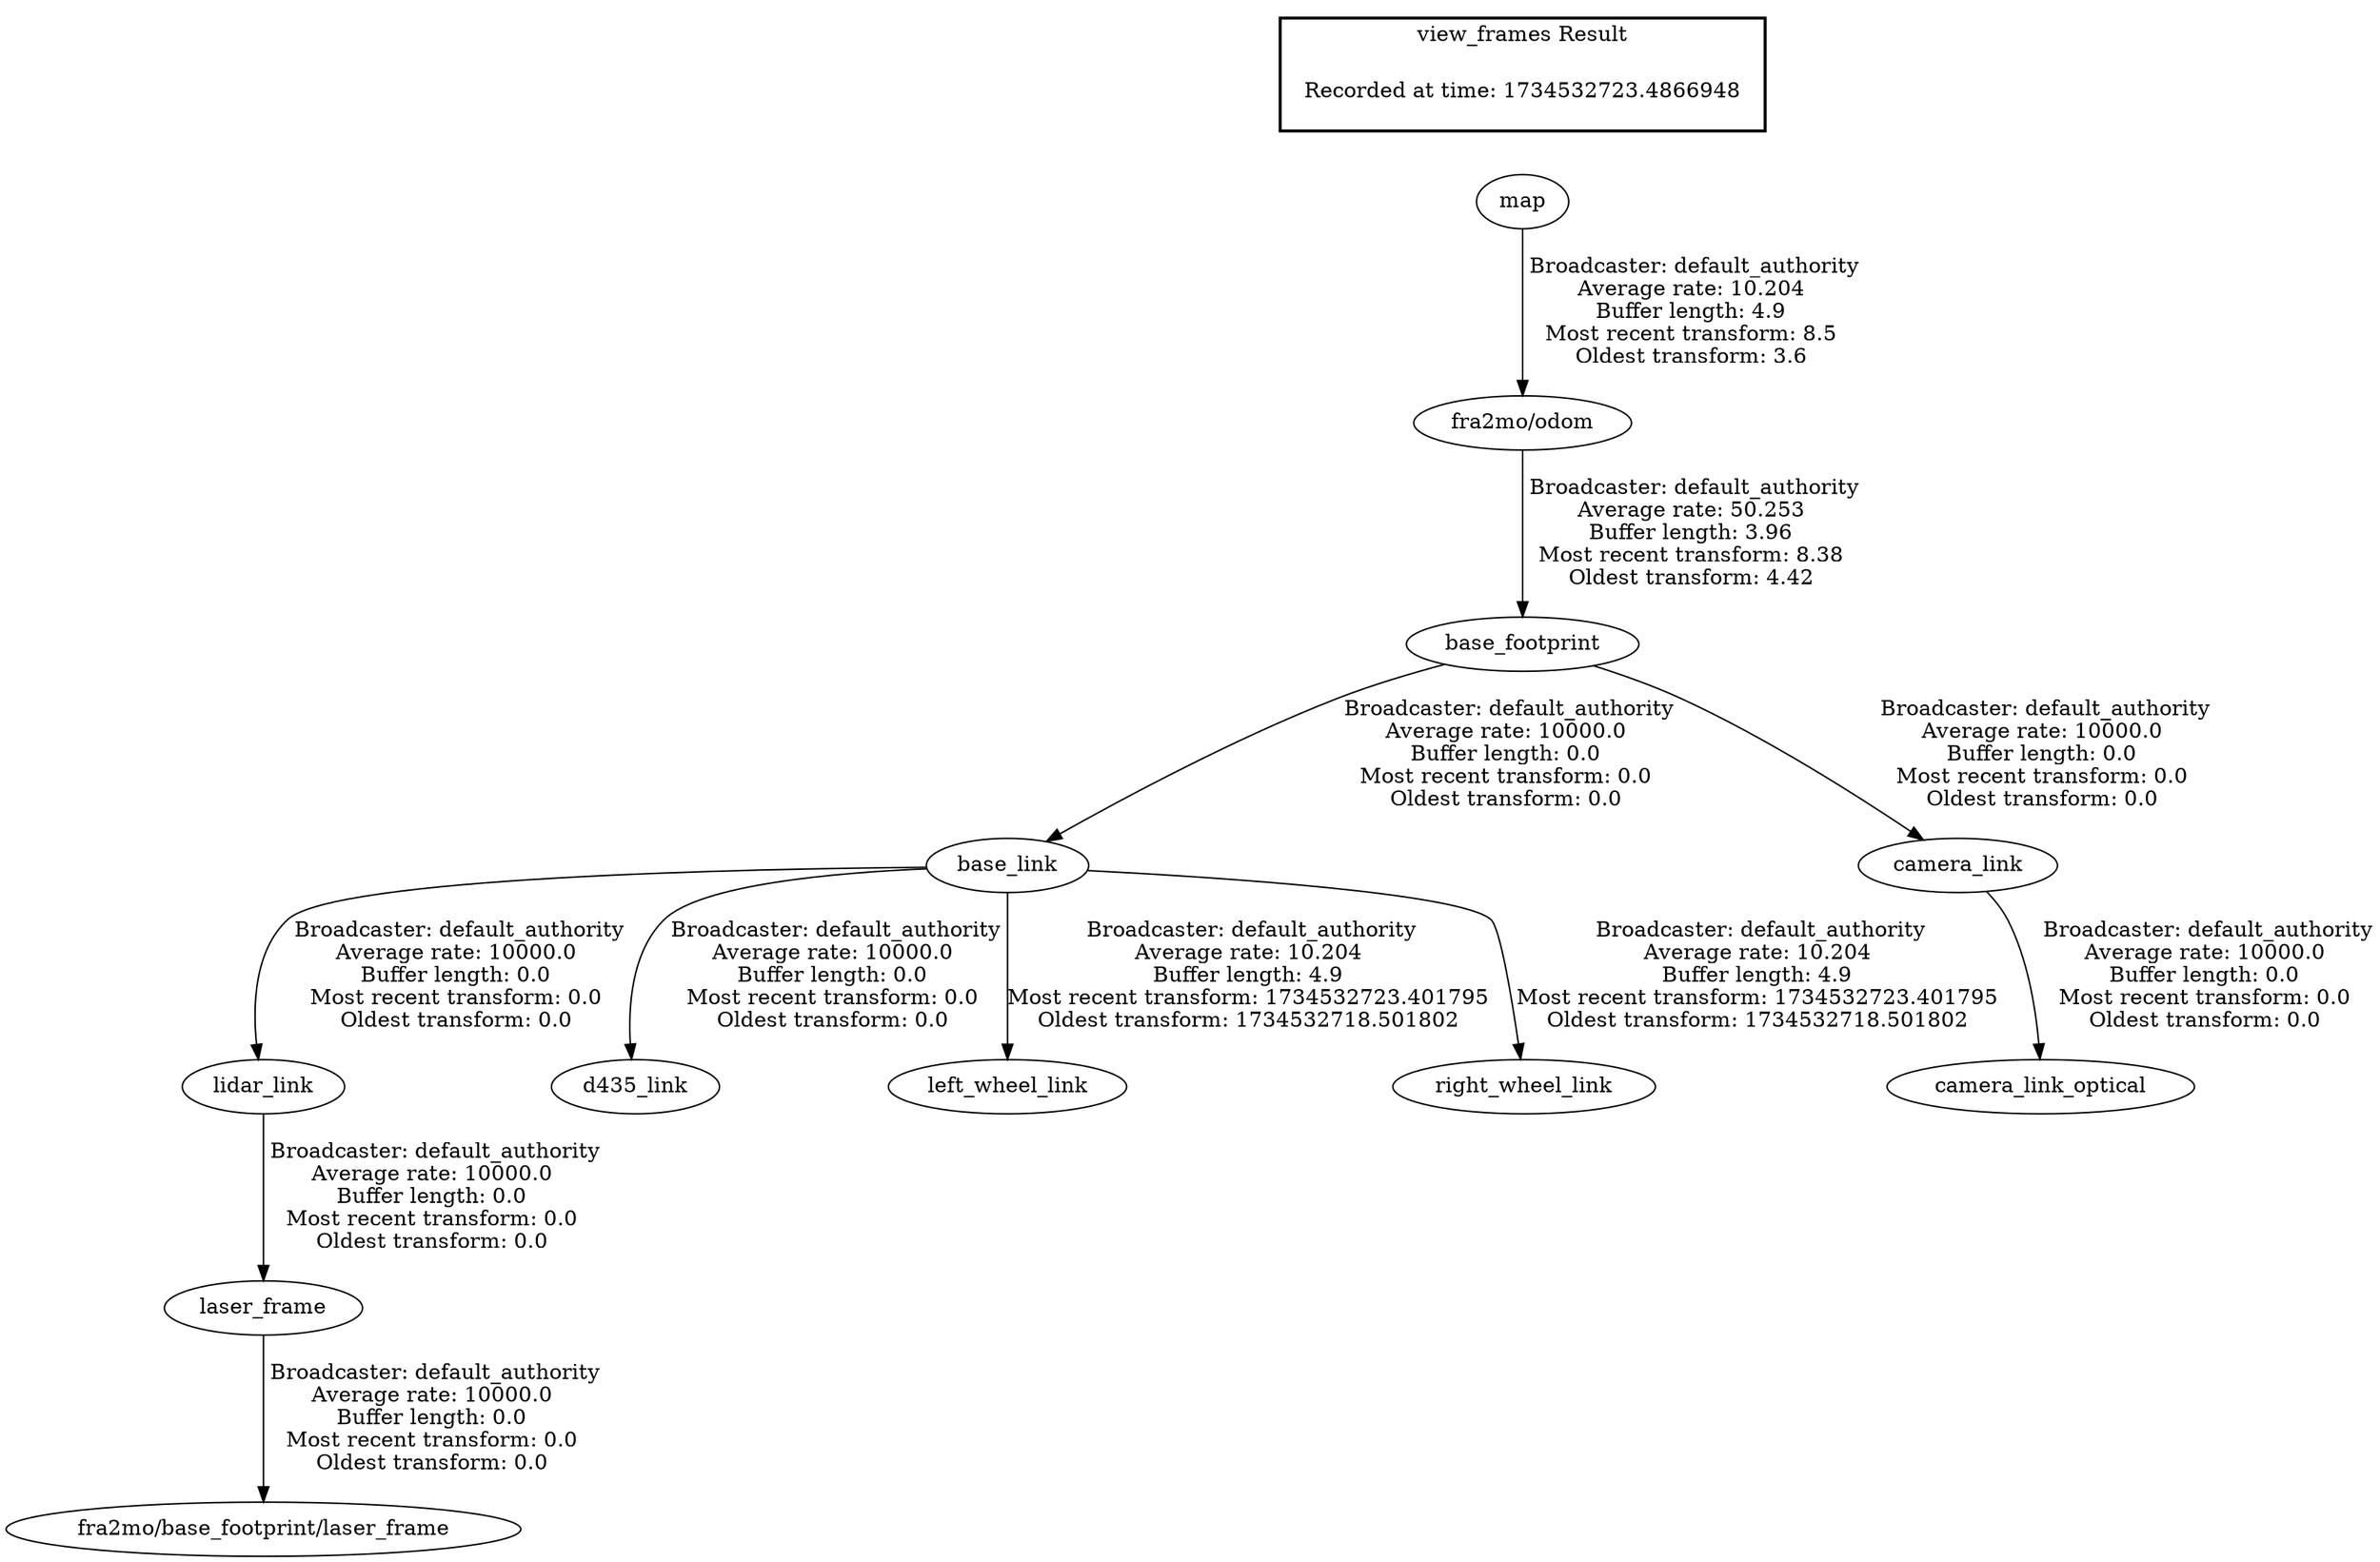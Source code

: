 digraph G {
"map" -> "fra2mo/odom"[label=" Broadcaster: default_authority\nAverage rate: 10.204\nBuffer length: 4.9\nMost recent transform: 8.5\nOldest transform: 3.6\n"];
"laser_frame" -> "fra2mo/base_footprint/laser_frame"[label=" Broadcaster: default_authority\nAverage rate: 10000.0\nBuffer length: 0.0\nMost recent transform: 0.0\nOldest transform: 0.0\n"];
"lidar_link" -> "laser_frame"[label=" Broadcaster: default_authority\nAverage rate: 10000.0\nBuffer length: 0.0\nMost recent transform: 0.0\nOldest transform: 0.0\n"];
"base_footprint" -> "base_link"[label=" Broadcaster: default_authority\nAverage rate: 10000.0\nBuffer length: 0.0\nMost recent transform: 0.0\nOldest transform: 0.0\n"];
"fra2mo/odom" -> "base_footprint"[label=" Broadcaster: default_authority\nAverage rate: 50.253\nBuffer length: 3.96\nMost recent transform: 8.38\nOldest transform: 4.42\n"];
"base_footprint" -> "camera_link"[label=" Broadcaster: default_authority\nAverage rate: 10000.0\nBuffer length: 0.0\nMost recent transform: 0.0\nOldest transform: 0.0\n"];
"camera_link" -> "camera_link_optical"[label=" Broadcaster: default_authority\nAverage rate: 10000.0\nBuffer length: 0.0\nMost recent transform: 0.0\nOldest transform: 0.0\n"];
"base_link" -> "d435_link"[label=" Broadcaster: default_authority\nAverage rate: 10000.0\nBuffer length: 0.0\nMost recent transform: 0.0\nOldest transform: 0.0\n"];
"base_link" -> "lidar_link"[label=" Broadcaster: default_authority\nAverage rate: 10000.0\nBuffer length: 0.0\nMost recent transform: 0.0\nOldest transform: 0.0\n"];
"base_link" -> "left_wheel_link"[label=" Broadcaster: default_authority\nAverage rate: 10.204\nBuffer length: 4.9\nMost recent transform: 1734532723.401795\nOldest transform: 1734532718.501802\n"];
"base_link" -> "right_wheel_link"[label=" Broadcaster: default_authority\nAverage rate: 10.204\nBuffer length: 4.9\nMost recent transform: 1734532723.401795\nOldest transform: 1734532718.501802\n"];
edge [style=invis];
 subgraph cluster_legend { style=bold; color=black; label ="view_frames Result";
"Recorded at time: 1734532723.4866948"[ shape=plaintext ] ;
}->"map";
}